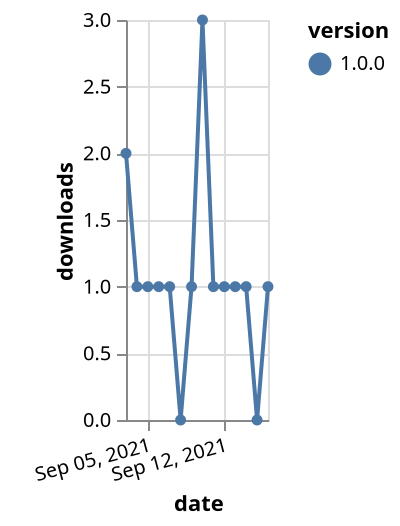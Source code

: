 {"$schema": "https://vega.github.io/schema/vega-lite/v5.json", "description": "A simple bar chart with embedded data.", "data": {"values": [{"date": "2021-09-03", "total": 110, "delta": 2, "version": "1.0.0"}, {"date": "2021-09-04", "total": 111, "delta": 1, "version": "1.0.0"}, {"date": "2021-09-05", "total": 112, "delta": 1, "version": "1.0.0"}, {"date": "2021-09-06", "total": 113, "delta": 1, "version": "1.0.0"}, {"date": "2021-09-07", "total": 114, "delta": 1, "version": "1.0.0"}, {"date": "2021-09-08", "total": 114, "delta": 0, "version": "1.0.0"}, {"date": "2021-09-09", "total": 115, "delta": 1, "version": "1.0.0"}, {"date": "2021-09-10", "total": 118, "delta": 3, "version": "1.0.0"}, {"date": "2021-09-11", "total": 119, "delta": 1, "version": "1.0.0"}, {"date": "2021-09-12", "total": 120, "delta": 1, "version": "1.0.0"}, {"date": "2021-09-13", "total": 121, "delta": 1, "version": "1.0.0"}, {"date": "2021-09-14", "total": 122, "delta": 1, "version": "1.0.0"}, {"date": "2021-09-15", "total": 122, "delta": 0, "version": "1.0.0"}, {"date": "2021-09-16", "total": 123, "delta": 1, "version": "1.0.0"}]}, "width": "container", "mark": {"type": "line", "point": {"filled": true}}, "encoding": {"x": {"field": "date", "type": "temporal", "timeUnit": "yearmonthdate", "title": "date", "axis": {"labelAngle": -15}}, "y": {"field": "delta", "type": "quantitative", "title": "downloads"}, "color": {"field": "version", "type": "nominal"}, "tooltip": {"field": "delta"}}}